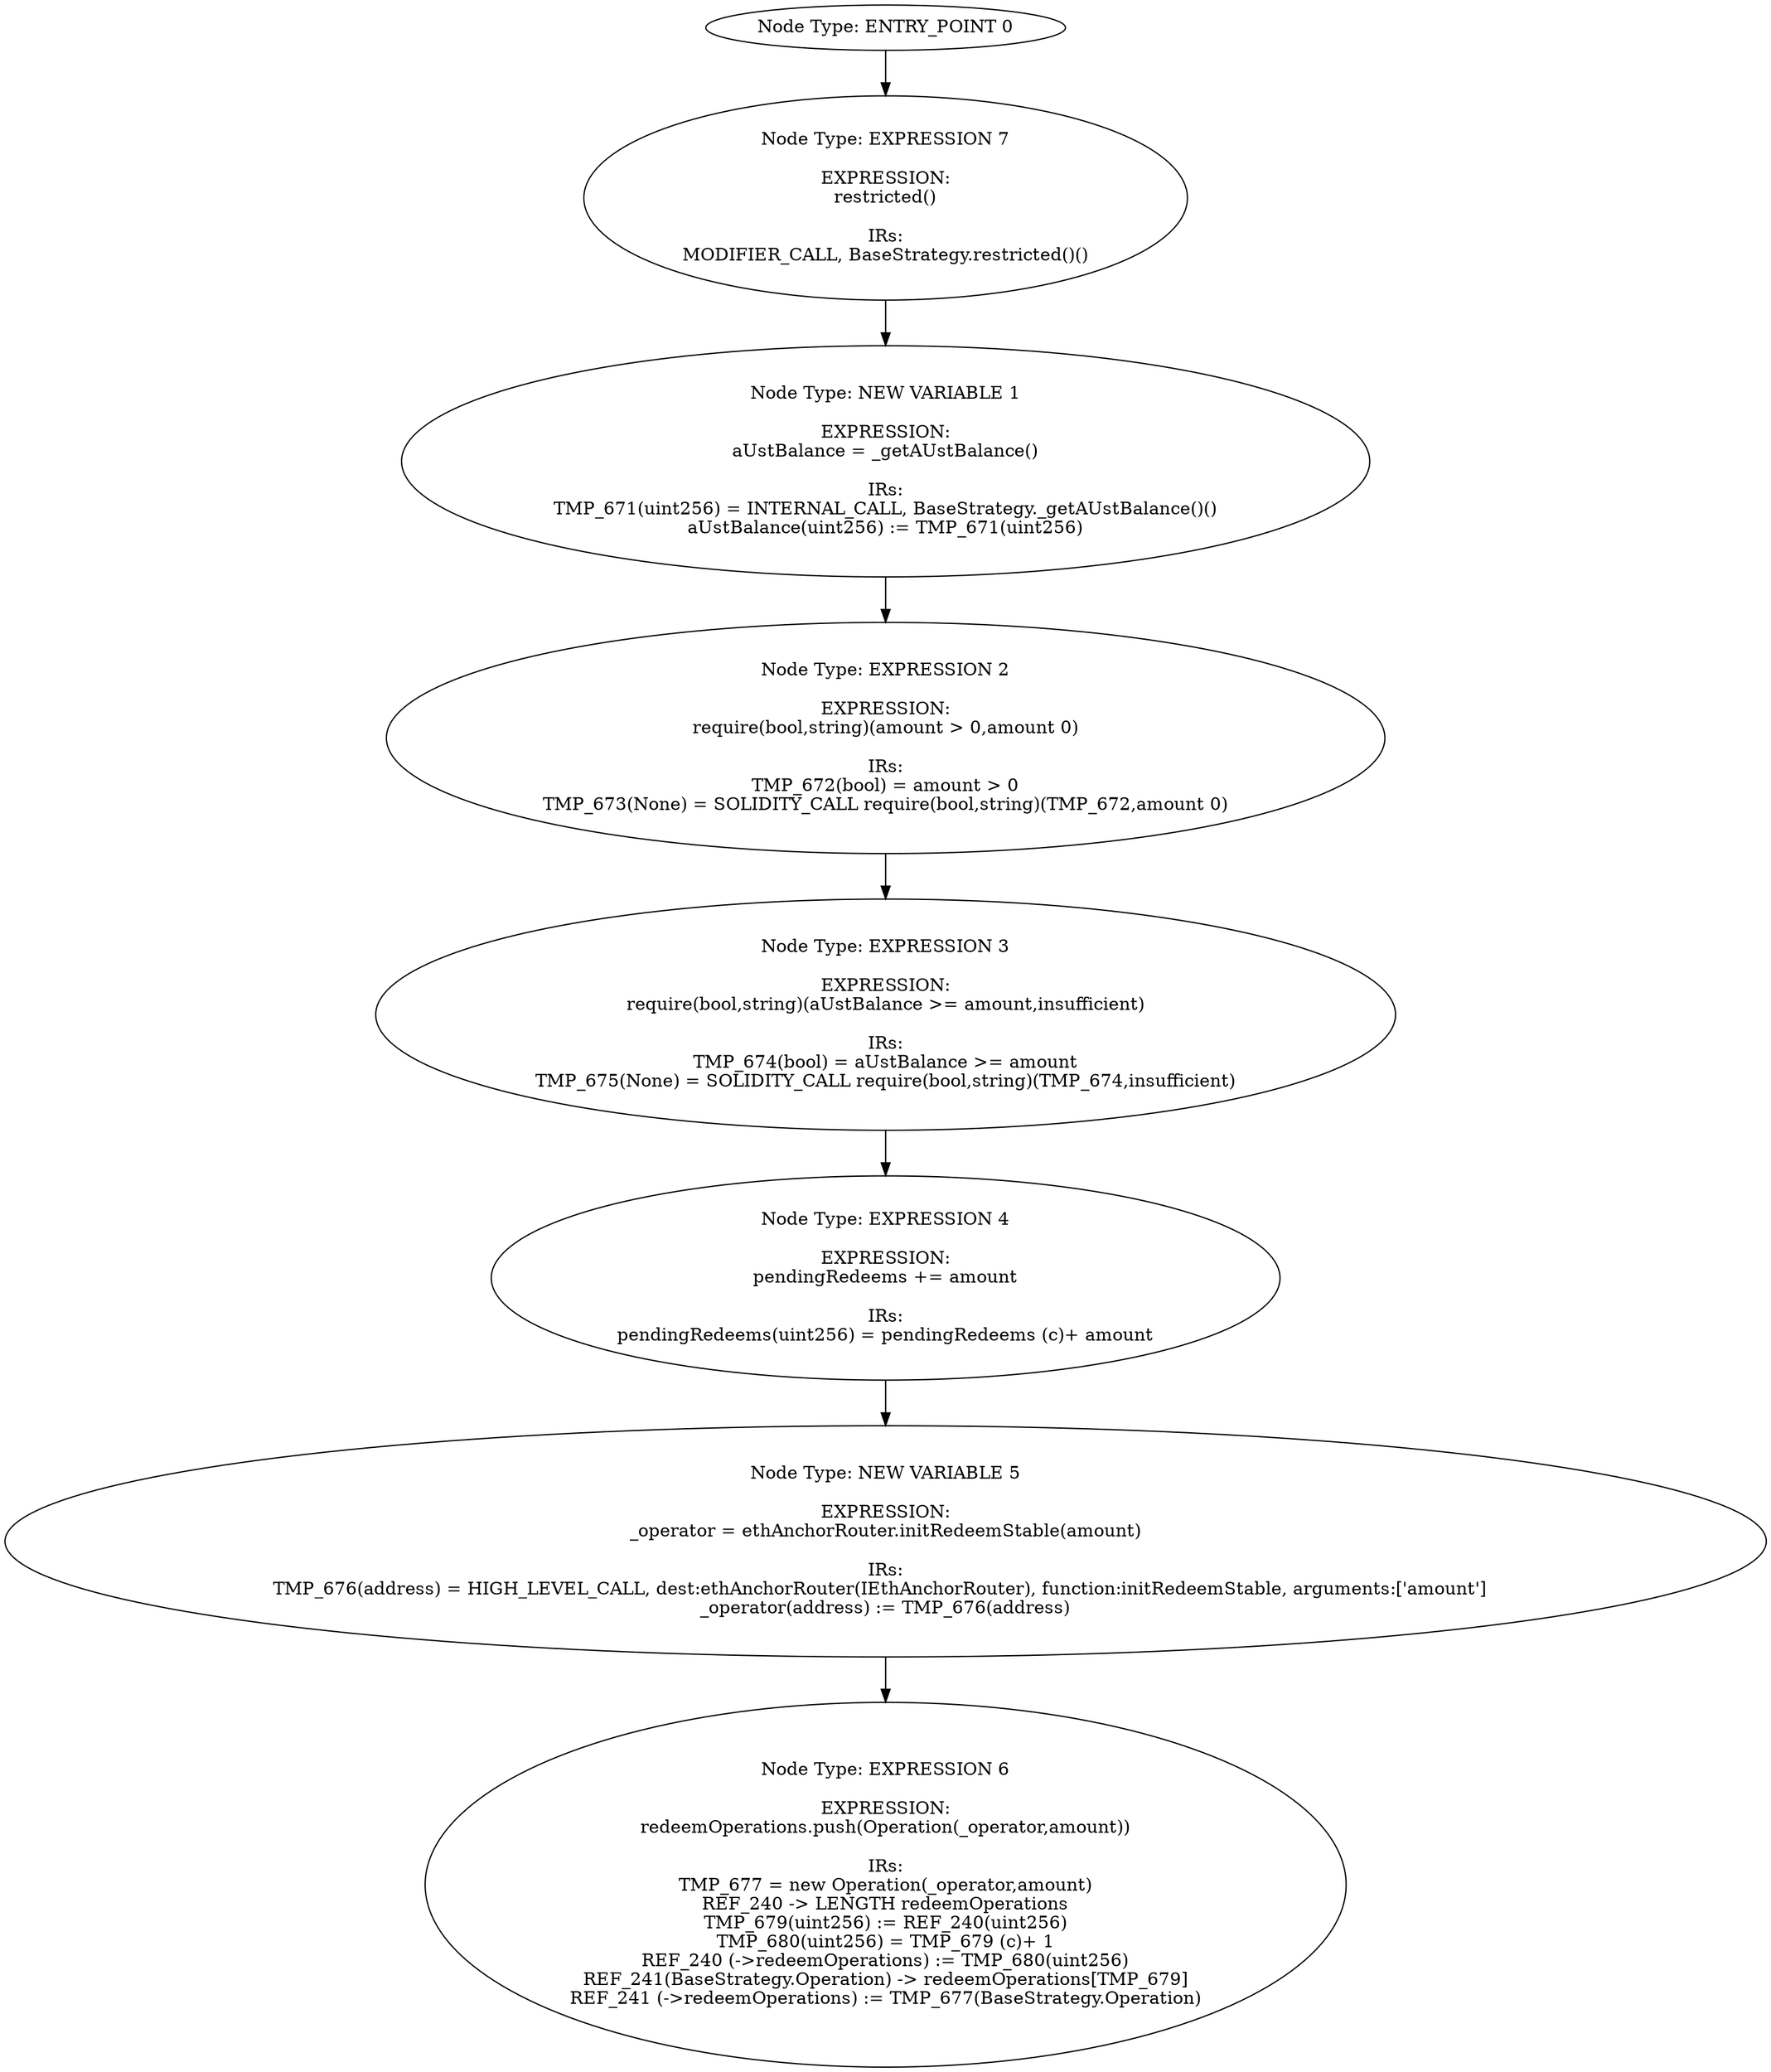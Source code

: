 digraph{
0[label="Node Type: ENTRY_POINT 0
"];
0->7;
1[label="Node Type: NEW VARIABLE 1

EXPRESSION:
aUstBalance = _getAUstBalance()

IRs:
TMP_671(uint256) = INTERNAL_CALL, BaseStrategy._getAUstBalance()()
aUstBalance(uint256) := TMP_671(uint256)"];
1->2;
2[label="Node Type: EXPRESSION 2

EXPRESSION:
require(bool,string)(amount > 0,amount 0)

IRs:
TMP_672(bool) = amount > 0
TMP_673(None) = SOLIDITY_CALL require(bool,string)(TMP_672,amount 0)"];
2->3;
3[label="Node Type: EXPRESSION 3

EXPRESSION:
require(bool,string)(aUstBalance >= amount,insufficient)

IRs:
TMP_674(bool) = aUstBalance >= amount
TMP_675(None) = SOLIDITY_CALL require(bool,string)(TMP_674,insufficient)"];
3->4;
4[label="Node Type: EXPRESSION 4

EXPRESSION:
pendingRedeems += amount

IRs:
pendingRedeems(uint256) = pendingRedeems (c)+ amount"];
4->5;
5[label="Node Type: NEW VARIABLE 5

EXPRESSION:
_operator = ethAnchorRouter.initRedeemStable(amount)

IRs:
TMP_676(address) = HIGH_LEVEL_CALL, dest:ethAnchorRouter(IEthAnchorRouter), function:initRedeemStable, arguments:['amount']  
_operator(address) := TMP_676(address)"];
5->6;
6[label="Node Type: EXPRESSION 6

EXPRESSION:
redeemOperations.push(Operation(_operator,amount))

IRs:
TMP_677 = new Operation(_operator,amount)
REF_240 -> LENGTH redeemOperations
TMP_679(uint256) := REF_240(uint256)
TMP_680(uint256) = TMP_679 (c)+ 1
REF_240 (->redeemOperations) := TMP_680(uint256)
REF_241(BaseStrategy.Operation) -> redeemOperations[TMP_679]
REF_241 (->redeemOperations) := TMP_677(BaseStrategy.Operation)"];
7[label="Node Type: EXPRESSION 7

EXPRESSION:
restricted()

IRs:
MODIFIER_CALL, BaseStrategy.restricted()()"];
7->1;
}
